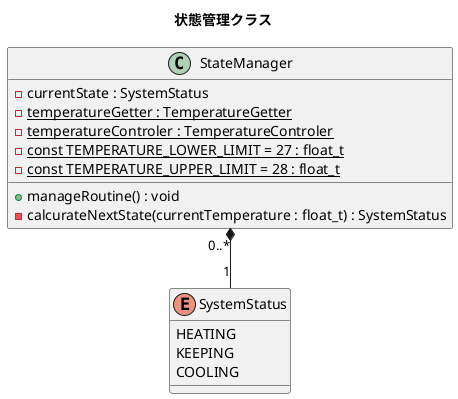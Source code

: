 @startuml
title 状態管理クラス

class "StateManager" as ClassStateManager{
  -currentState : SystemStatus
  -{static}temperatureGetter : TemperatureGetter
  -{static}temperatureControler : TemperatureControler
  -{static}const TEMPERATURE_LOWER_LIMIT = 27 : float_t
  -{static}const TEMPERATURE_UPPER_LIMIT = 28 : float_t
  +manageRoutine() : void
  -calcurateNextState(currentTemperature : float_t) : SystemStatus
}
enum "SystemStatus" as EnumSystemStatus{
  HEATING
  KEEPING
  COOLING
}

ClassStateManager "0..*" *-- "1" EnumSystemStatus
@enduml
